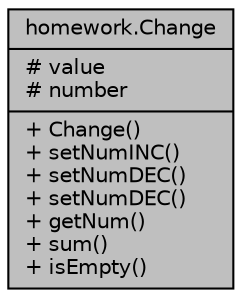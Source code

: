 digraph "homework.Change"
{
  edge [fontname="Helvetica",fontsize="10",labelfontname="Helvetica",labelfontsize="10"];
  node [fontname="Helvetica",fontsize="10",shape=record];
  Node1 [label="{homework.Change\n|# value\l# number\l|+ Change()\l+ setNumINC()\l+ setNumDEC()\l+ setNumDEC()\l+ getNum()\l+ sum()\l+ isEmpty()\l}",height=0.2,width=0.4,color="black", fillcolor="grey75", style="filled", fontcolor="black"];
}
